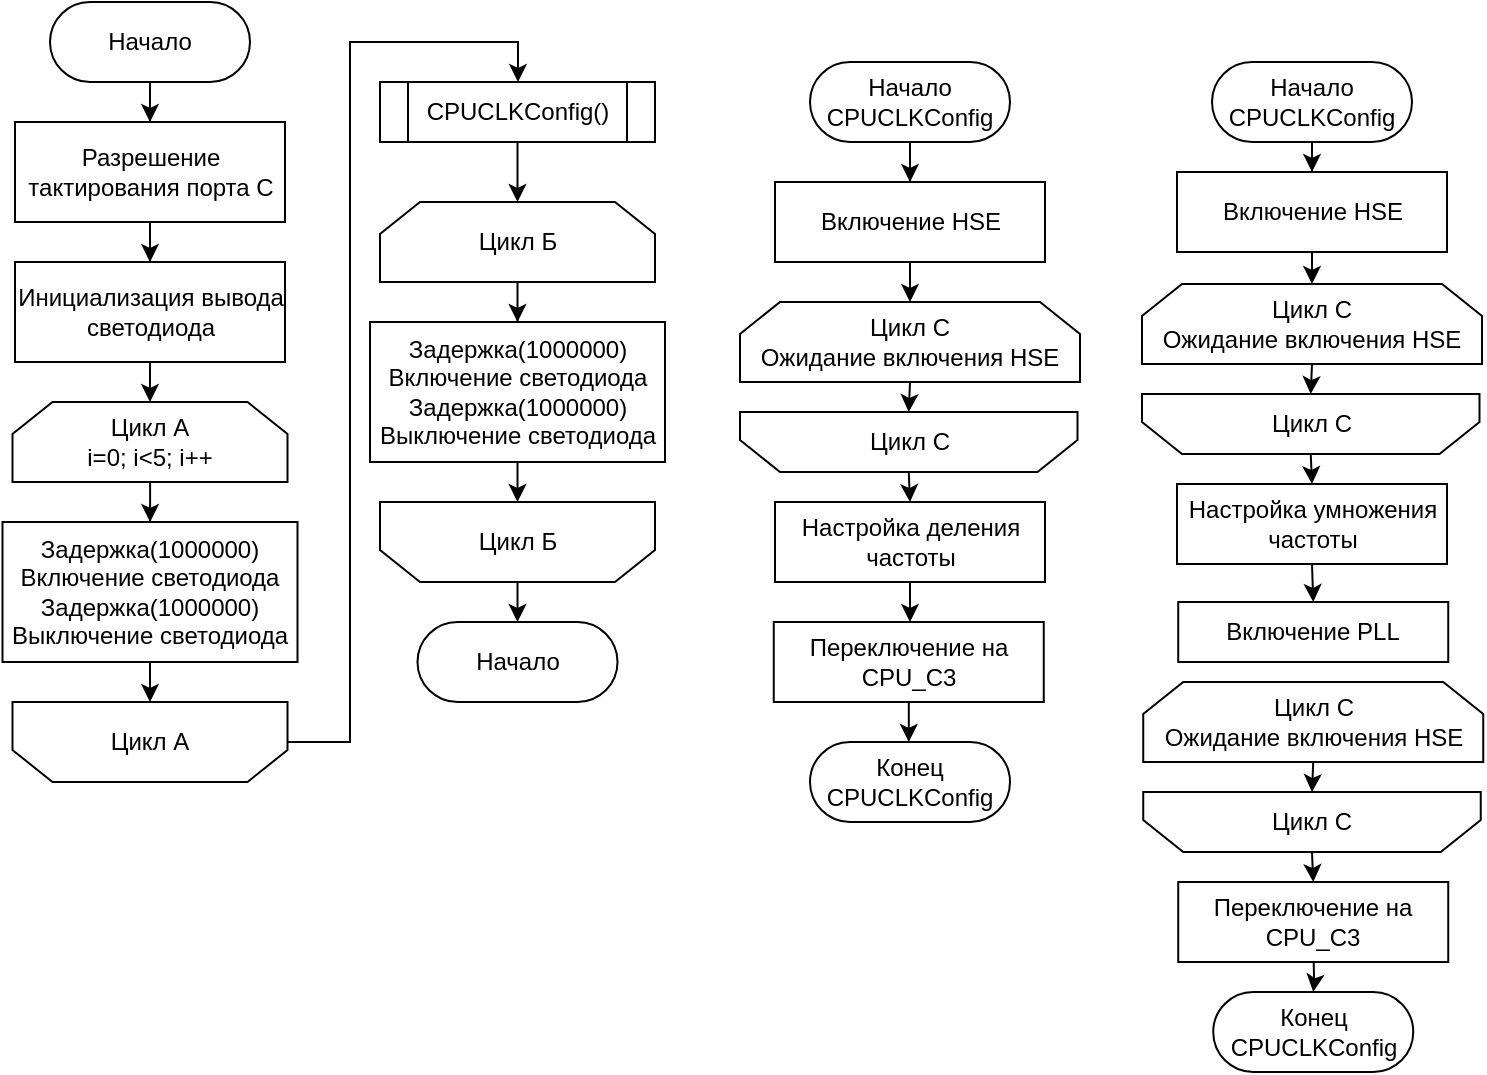 <mxfile version="22.0.2" type="device">
  <diagram name="Страница — 1" id="5vsdX4nOHlxWFNZHKulQ">
    <mxGraphModel dx="574" dy="613" grid="0" gridSize="10" guides="1" tooltips="1" connect="1" arrows="1" fold="1" page="1" pageScale="1" pageWidth="827" pageHeight="1169" math="0" shadow="0">
      <root>
        <mxCell id="0" />
        <mxCell id="1" parent="0" />
        <mxCell id="RWchYaKaiMouHDZudWtb-3" value="" style="edgeStyle=orthogonalEdgeStyle;rounded=0;orthogonalLoop=1;jettySize=auto;html=1;" edge="1" parent="1" source="RWchYaKaiMouHDZudWtb-1" target="RWchYaKaiMouHDZudWtb-2">
          <mxGeometry relative="1" as="geometry" />
        </mxCell>
        <mxCell id="RWchYaKaiMouHDZudWtb-1" value="Начало" style="rounded=1;whiteSpace=wrap;html=1;arcSize=50;" vertex="1" parent="1">
          <mxGeometry x="100" y="90" width="100" height="40" as="geometry" />
        </mxCell>
        <mxCell id="RWchYaKaiMouHDZudWtb-5" value="" style="edgeStyle=orthogonalEdgeStyle;rounded=0;orthogonalLoop=1;jettySize=auto;html=1;" edge="1" parent="1" source="RWchYaKaiMouHDZudWtb-2" target="RWchYaKaiMouHDZudWtb-4">
          <mxGeometry relative="1" as="geometry" />
        </mxCell>
        <mxCell id="RWchYaKaiMouHDZudWtb-2" value="Разрешение тактирования порта C" style="rounded=0;whiteSpace=wrap;html=1;" vertex="1" parent="1">
          <mxGeometry x="82.5" y="150" width="135" height="50" as="geometry" />
        </mxCell>
        <mxCell id="RWchYaKaiMouHDZudWtb-7" value="" style="edgeStyle=orthogonalEdgeStyle;rounded=0;orthogonalLoop=1;jettySize=auto;html=1;" edge="1" parent="1" source="RWchYaKaiMouHDZudWtb-4" target="RWchYaKaiMouHDZudWtb-6">
          <mxGeometry relative="1" as="geometry" />
        </mxCell>
        <mxCell id="RWchYaKaiMouHDZudWtb-4" value="Инициализация вывода светодиода" style="whiteSpace=wrap;html=1;rounded=0;" vertex="1" parent="1">
          <mxGeometry x="82.5" y="220" width="135" height="50" as="geometry" />
        </mxCell>
        <mxCell id="RWchYaKaiMouHDZudWtb-12" value="" style="edgeStyle=orthogonalEdgeStyle;rounded=0;orthogonalLoop=1;jettySize=auto;html=1;" edge="1" parent="1" source="RWchYaKaiMouHDZudWtb-6" target="RWchYaKaiMouHDZudWtb-11">
          <mxGeometry relative="1" as="geometry" />
        </mxCell>
        <mxCell id="RWchYaKaiMouHDZudWtb-6" value="Цикл А&lt;br&gt;i=0; i&amp;lt;5; i++" style="shape=loopLimit;whiteSpace=wrap;html=1;" vertex="1" parent="1">
          <mxGeometry x="81.25" y="290" width="137.5" height="40" as="geometry" />
        </mxCell>
        <mxCell id="RWchYaKaiMouHDZudWtb-10" value="" style="group" vertex="1" connectable="0" parent="1">
          <mxGeometry x="81.25" y="440" width="137.5" height="40" as="geometry" />
        </mxCell>
        <mxCell id="RWchYaKaiMouHDZudWtb-8" value="" style="shape=loopLimit;whiteSpace=wrap;html=1;rotation=-180;" vertex="1" parent="RWchYaKaiMouHDZudWtb-10">
          <mxGeometry width="137.5" height="40" as="geometry" />
        </mxCell>
        <mxCell id="RWchYaKaiMouHDZudWtb-9" value="Цикл A" style="text;html=1;strokeColor=none;fillColor=none;align=center;verticalAlign=middle;whiteSpace=wrap;rounded=0;" vertex="1" parent="RWchYaKaiMouHDZudWtb-10">
          <mxGeometry x="38.75" y="5" width="60" height="30" as="geometry" />
        </mxCell>
        <mxCell id="RWchYaKaiMouHDZudWtb-15" style="edgeStyle=orthogonalEdgeStyle;rounded=0;orthogonalLoop=1;jettySize=auto;html=1;exitX=0.5;exitY=1;exitDx=0;exitDy=0;entryX=0.5;entryY=1;entryDx=0;entryDy=0;" edge="1" parent="1" source="RWchYaKaiMouHDZudWtb-11" target="RWchYaKaiMouHDZudWtb-8">
          <mxGeometry relative="1" as="geometry" />
        </mxCell>
        <mxCell id="RWchYaKaiMouHDZudWtb-11" value="Задержка(1000000)&lt;br&gt;Включение светодиода&lt;br&gt;Задержка(1000000)&lt;br&gt;Выключение светодиода" style="whiteSpace=wrap;html=1;rounded=0;" vertex="1" parent="1">
          <mxGeometry x="76.25" y="350" width="147.5" height="70" as="geometry" />
        </mxCell>
        <mxCell id="RWchYaKaiMouHDZudWtb-27" style="edgeStyle=orthogonalEdgeStyle;rounded=0;orthogonalLoop=1;jettySize=auto;html=1;exitX=0.5;exitY=1;exitDx=0;exitDy=0;entryX=0.5;entryY=0;entryDx=0;entryDy=0;" edge="1" parent="1" source="RWchYaKaiMouHDZudWtb-16" target="RWchYaKaiMouHDZudWtb-20">
          <mxGeometry relative="1" as="geometry" />
        </mxCell>
        <mxCell id="RWchYaKaiMouHDZudWtb-16" value="CPUCLKConfig()" style="shape=process;whiteSpace=wrap;html=1;backgroundOutline=1;" vertex="1" parent="1">
          <mxGeometry x="265" y="130" width="137.5" height="30" as="geometry" />
        </mxCell>
        <mxCell id="RWchYaKaiMouHDZudWtb-18" value="" style="edgeStyle=orthogonalEdgeStyle;rounded=0;orthogonalLoop=1;jettySize=auto;html=1;" edge="1" parent="1" source="RWchYaKaiMouHDZudWtb-8" target="RWchYaKaiMouHDZudWtb-16">
          <mxGeometry relative="1" as="geometry">
            <Array as="points">
              <mxPoint x="250" y="460" />
              <mxPoint x="250" y="110" />
              <mxPoint x="334" y="110" />
            </Array>
          </mxGeometry>
        </mxCell>
        <mxCell id="RWchYaKaiMouHDZudWtb-19" value="" style="edgeStyle=orthogonalEdgeStyle;rounded=0;orthogonalLoop=1;jettySize=auto;html=1;" edge="1" parent="1" source="RWchYaKaiMouHDZudWtb-20" target="RWchYaKaiMouHDZudWtb-25">
          <mxGeometry relative="1" as="geometry" />
        </mxCell>
        <mxCell id="RWchYaKaiMouHDZudWtb-20" value="Цикл Б" style="shape=loopLimit;whiteSpace=wrap;html=1;" vertex="1" parent="1">
          <mxGeometry x="265" y="190" width="137.5" height="40" as="geometry" />
        </mxCell>
        <mxCell id="RWchYaKaiMouHDZudWtb-21" value="" style="group" vertex="1" connectable="0" parent="1">
          <mxGeometry x="265" y="340" width="137.5" height="40" as="geometry" />
        </mxCell>
        <mxCell id="RWchYaKaiMouHDZudWtb-22" value="" style="shape=loopLimit;whiteSpace=wrap;html=1;rotation=-180;" vertex="1" parent="RWchYaKaiMouHDZudWtb-21">
          <mxGeometry width="137.5" height="40" as="geometry" />
        </mxCell>
        <mxCell id="RWchYaKaiMouHDZudWtb-23" value="Цикл Б" style="text;html=1;strokeColor=none;fillColor=none;align=center;verticalAlign=middle;whiteSpace=wrap;rounded=0;" vertex="1" parent="RWchYaKaiMouHDZudWtb-21">
          <mxGeometry x="38.75" y="5" width="60" height="30" as="geometry" />
        </mxCell>
        <mxCell id="RWchYaKaiMouHDZudWtb-24" style="edgeStyle=orthogonalEdgeStyle;rounded=0;orthogonalLoop=1;jettySize=auto;html=1;exitX=0.5;exitY=1;exitDx=0;exitDy=0;entryX=0.5;entryY=1;entryDx=0;entryDy=0;" edge="1" parent="1" source="RWchYaKaiMouHDZudWtb-25" target="RWchYaKaiMouHDZudWtb-22">
          <mxGeometry relative="1" as="geometry" />
        </mxCell>
        <mxCell id="RWchYaKaiMouHDZudWtb-25" value="Задержка(1000000)&lt;br&gt;Включение светодиода&lt;br&gt;Задержка(1000000)&lt;br&gt;Выключение светодиода" style="whiteSpace=wrap;html=1;rounded=0;" vertex="1" parent="1">
          <mxGeometry x="260" y="250" width="147.5" height="70" as="geometry" />
        </mxCell>
        <mxCell id="RWchYaKaiMouHDZudWtb-28" value="Начало" style="rounded=1;whiteSpace=wrap;html=1;arcSize=50;" vertex="1" parent="1">
          <mxGeometry x="283.75" y="400" width="100" height="40" as="geometry" />
        </mxCell>
        <mxCell id="RWchYaKaiMouHDZudWtb-29" value="" style="edgeStyle=orthogonalEdgeStyle;rounded=0;orthogonalLoop=1;jettySize=auto;html=1;" edge="1" parent="1" source="RWchYaKaiMouHDZudWtb-22" target="RWchYaKaiMouHDZudWtb-28">
          <mxGeometry relative="1" as="geometry" />
        </mxCell>
        <mxCell id="RWchYaKaiMouHDZudWtb-33" value="" style="edgeStyle=orthogonalEdgeStyle;rounded=0;orthogonalLoop=1;jettySize=auto;html=1;" edge="1" parent="1" source="RWchYaKaiMouHDZudWtb-30" target="RWchYaKaiMouHDZudWtb-31">
          <mxGeometry relative="1" as="geometry" />
        </mxCell>
        <mxCell id="RWchYaKaiMouHDZudWtb-30" value="Начало&lt;br&gt;CPUCLKConfig" style="rounded=1;whiteSpace=wrap;html=1;arcSize=50;" vertex="1" parent="1">
          <mxGeometry x="480" y="120" width="100" height="40" as="geometry" />
        </mxCell>
        <mxCell id="RWchYaKaiMouHDZudWtb-47" style="edgeStyle=orthogonalEdgeStyle;rounded=0;orthogonalLoop=1;jettySize=auto;html=1;exitX=0.5;exitY=1;exitDx=0;exitDy=0;entryX=0.5;entryY=0;entryDx=0;entryDy=0;" edge="1" parent="1" source="RWchYaKaiMouHDZudWtb-31" target="RWchYaKaiMouHDZudWtb-39">
          <mxGeometry relative="1" as="geometry" />
        </mxCell>
        <mxCell id="RWchYaKaiMouHDZudWtb-31" value="Включение HSE" style="rounded=0;whiteSpace=wrap;html=1;" vertex="1" parent="1">
          <mxGeometry x="462.5" y="180" width="135" height="40" as="geometry" />
        </mxCell>
        <mxCell id="RWchYaKaiMouHDZudWtb-37" value="" style="edgeStyle=orthogonalEdgeStyle;rounded=0;orthogonalLoop=1;jettySize=auto;html=1;" edge="1" parent="1" source="RWchYaKaiMouHDZudWtb-32" target="RWchYaKaiMouHDZudWtb-36">
          <mxGeometry relative="1" as="geometry" />
        </mxCell>
        <mxCell id="RWchYaKaiMouHDZudWtb-32" value="Настройка деления частоты" style="rounded=0;whiteSpace=wrap;html=1;" vertex="1" parent="1">
          <mxGeometry x="462.5" y="340" width="135" height="40" as="geometry" />
        </mxCell>
        <mxCell id="RWchYaKaiMouHDZudWtb-34" value="Конец&lt;br&gt;CPUCLKConfig" style="rounded=1;whiteSpace=wrap;html=1;arcSize=50;" vertex="1" parent="1">
          <mxGeometry x="480" y="460" width="100" height="40" as="geometry" />
        </mxCell>
        <mxCell id="RWchYaKaiMouHDZudWtb-38" value="" style="edgeStyle=orthogonalEdgeStyle;rounded=0;orthogonalLoop=1;jettySize=auto;html=1;" edge="1" parent="1" source="RWchYaKaiMouHDZudWtb-36" target="RWchYaKaiMouHDZudWtb-34">
          <mxGeometry relative="1" as="geometry" />
        </mxCell>
        <mxCell id="RWchYaKaiMouHDZudWtb-36" value="Переключение на CPU_C3" style="rounded=0;whiteSpace=wrap;html=1;" vertex="1" parent="1">
          <mxGeometry x="461.88" y="400" width="135" height="40" as="geometry" />
        </mxCell>
        <mxCell id="RWchYaKaiMouHDZudWtb-49" style="edgeStyle=orthogonalEdgeStyle;rounded=0;orthogonalLoop=1;jettySize=auto;html=1;exitX=0.5;exitY=1;exitDx=0;exitDy=0;entryX=0.5;entryY=1;entryDx=0;entryDy=0;" edge="1" parent="1" source="RWchYaKaiMouHDZudWtb-39" target="RWchYaKaiMouHDZudWtb-44">
          <mxGeometry relative="1" as="geometry" />
        </mxCell>
        <mxCell id="RWchYaKaiMouHDZudWtb-39" value="Цикл С&lt;br&gt;Ожидание включения HSE" style="shape=loopLimit;whiteSpace=wrap;html=1;" vertex="1" parent="1">
          <mxGeometry x="445" y="240" width="170" height="40" as="geometry" />
        </mxCell>
        <mxCell id="RWchYaKaiMouHDZudWtb-43" value="" style="group" vertex="1" connectable="0" parent="1">
          <mxGeometry x="445" y="295" width="168.75" height="30" as="geometry" />
        </mxCell>
        <mxCell id="RWchYaKaiMouHDZudWtb-44" value="" style="shape=loopLimit;whiteSpace=wrap;html=1;rotation=-180;" vertex="1" parent="RWchYaKaiMouHDZudWtb-43">
          <mxGeometry width="168.75" height="30" as="geometry" />
        </mxCell>
        <mxCell id="RWchYaKaiMouHDZudWtb-45" value="Цикл C" style="text;html=1;strokeColor=none;fillColor=none;align=center;verticalAlign=middle;whiteSpace=wrap;rounded=0;" vertex="1" parent="RWchYaKaiMouHDZudWtb-43">
          <mxGeometry x="47.557" y="3.75" width="73.636" height="22.5" as="geometry" />
        </mxCell>
        <mxCell id="RWchYaKaiMouHDZudWtb-50" style="edgeStyle=orthogonalEdgeStyle;rounded=0;orthogonalLoop=1;jettySize=auto;html=1;exitX=0.5;exitY=0;exitDx=0;exitDy=0;entryX=0.5;entryY=0;entryDx=0;entryDy=0;" edge="1" parent="1" source="RWchYaKaiMouHDZudWtb-44" target="RWchYaKaiMouHDZudWtb-32">
          <mxGeometry relative="1" as="geometry" />
        </mxCell>
        <mxCell id="RWchYaKaiMouHDZudWtb-51" value="" style="edgeStyle=orthogonalEdgeStyle;rounded=0;orthogonalLoop=1;jettySize=auto;html=1;" edge="1" parent="1" source="RWchYaKaiMouHDZudWtb-52" target="RWchYaKaiMouHDZudWtb-54">
          <mxGeometry relative="1" as="geometry" />
        </mxCell>
        <mxCell id="RWchYaKaiMouHDZudWtb-52" value="Начало&lt;br&gt;CPUCLKConfig" style="rounded=1;whiteSpace=wrap;html=1;arcSize=50;" vertex="1" parent="1">
          <mxGeometry x="681" y="120" width="100" height="40" as="geometry" />
        </mxCell>
        <mxCell id="RWchYaKaiMouHDZudWtb-53" style="edgeStyle=orthogonalEdgeStyle;rounded=0;orthogonalLoop=1;jettySize=auto;html=1;exitX=0.5;exitY=1;exitDx=0;exitDy=0;entryX=0.5;entryY=0;entryDx=0;entryDy=0;" edge="1" parent="1" source="RWchYaKaiMouHDZudWtb-54" target="RWchYaKaiMouHDZudWtb-61">
          <mxGeometry relative="1" as="geometry" />
        </mxCell>
        <mxCell id="RWchYaKaiMouHDZudWtb-54" value="Включение HSE" style="rounded=0;whiteSpace=wrap;html=1;" vertex="1" parent="1">
          <mxGeometry x="663.5" y="175" width="135" height="40" as="geometry" />
        </mxCell>
        <mxCell id="RWchYaKaiMouHDZudWtb-67" style="edgeStyle=orthogonalEdgeStyle;rounded=0;orthogonalLoop=1;jettySize=auto;html=1;exitX=0.5;exitY=1;exitDx=0;exitDy=0;entryX=0.5;entryY=0;entryDx=0;entryDy=0;" edge="1" parent="1" source="RWchYaKaiMouHDZudWtb-56" target="RWchYaKaiMouHDZudWtb-66">
          <mxGeometry relative="1" as="geometry" />
        </mxCell>
        <mxCell id="RWchYaKaiMouHDZudWtb-56" value="Настройка умножения частоты" style="rounded=0;whiteSpace=wrap;html=1;" vertex="1" parent="1">
          <mxGeometry x="663.5" y="331" width="135" height="40" as="geometry" />
        </mxCell>
        <mxCell id="RWchYaKaiMouHDZudWtb-57" value="Конец&lt;br&gt;CPUCLKConfig" style="rounded=1;whiteSpace=wrap;html=1;arcSize=50;" vertex="1" parent="1">
          <mxGeometry x="681.62" y="585" width="100" height="40" as="geometry" />
        </mxCell>
        <mxCell id="RWchYaKaiMouHDZudWtb-58" value="" style="edgeStyle=orthogonalEdgeStyle;rounded=0;orthogonalLoop=1;jettySize=auto;html=1;" edge="1" parent="1" target="RWchYaKaiMouHDZudWtb-57">
          <mxGeometry relative="1" as="geometry">
            <mxPoint x="731.6" y="560" as="sourcePoint" />
          </mxGeometry>
        </mxCell>
        <mxCell id="RWchYaKaiMouHDZudWtb-59" value="Переключение на CPU_C3" style="rounded=0;whiteSpace=wrap;html=1;" vertex="1" parent="1">
          <mxGeometry x="664.12" y="530" width="135" height="40" as="geometry" />
        </mxCell>
        <mxCell id="RWchYaKaiMouHDZudWtb-60" style="edgeStyle=orthogonalEdgeStyle;rounded=0;orthogonalLoop=1;jettySize=auto;html=1;exitX=0.5;exitY=1;exitDx=0;exitDy=0;entryX=0.5;entryY=1;entryDx=0;entryDy=0;" edge="1" parent="1" source="RWchYaKaiMouHDZudWtb-61" target="RWchYaKaiMouHDZudWtb-63">
          <mxGeometry relative="1" as="geometry" />
        </mxCell>
        <mxCell id="RWchYaKaiMouHDZudWtb-61" value="Цикл С&lt;br&gt;Ожидание включения HSE" style="shape=loopLimit;whiteSpace=wrap;html=1;" vertex="1" parent="1">
          <mxGeometry x="646" y="231" width="170" height="40" as="geometry" />
        </mxCell>
        <mxCell id="RWchYaKaiMouHDZudWtb-62" value="" style="group" vertex="1" connectable="0" parent="1">
          <mxGeometry x="646" y="286" width="168.75" height="30" as="geometry" />
        </mxCell>
        <mxCell id="RWchYaKaiMouHDZudWtb-63" value="" style="shape=loopLimit;whiteSpace=wrap;html=1;rotation=-180;" vertex="1" parent="RWchYaKaiMouHDZudWtb-62">
          <mxGeometry width="168.75" height="30" as="geometry" />
        </mxCell>
        <mxCell id="RWchYaKaiMouHDZudWtb-64" value="Цикл C" style="text;html=1;strokeColor=none;fillColor=none;align=center;verticalAlign=middle;whiteSpace=wrap;rounded=0;" vertex="1" parent="RWchYaKaiMouHDZudWtb-62">
          <mxGeometry x="47.557" y="3.75" width="73.636" height="22.5" as="geometry" />
        </mxCell>
        <mxCell id="RWchYaKaiMouHDZudWtb-65" style="edgeStyle=orthogonalEdgeStyle;rounded=0;orthogonalLoop=1;jettySize=auto;html=1;exitX=0.5;exitY=0;exitDx=0;exitDy=0;entryX=0.5;entryY=0;entryDx=0;entryDy=0;" edge="1" parent="1" source="RWchYaKaiMouHDZudWtb-63" target="RWchYaKaiMouHDZudWtb-56">
          <mxGeometry relative="1" as="geometry" />
        </mxCell>
        <mxCell id="RWchYaKaiMouHDZudWtb-66" value="Включение PLL" style="rounded=0;whiteSpace=wrap;html=1;" vertex="1" parent="1">
          <mxGeometry x="664.12" y="390" width="135" height="30" as="geometry" />
        </mxCell>
        <mxCell id="RWchYaKaiMouHDZudWtb-69" style="edgeStyle=orthogonalEdgeStyle;rounded=0;orthogonalLoop=1;jettySize=auto;html=1;exitX=0.5;exitY=1;exitDx=0;exitDy=0;entryX=0.5;entryY=1;entryDx=0;entryDy=0;" edge="1" parent="1" source="RWchYaKaiMouHDZudWtb-70" target="RWchYaKaiMouHDZudWtb-72">
          <mxGeometry relative="1" as="geometry" />
        </mxCell>
        <mxCell id="RWchYaKaiMouHDZudWtb-70" value="Цикл С&lt;br&gt;Ожидание включения HSE" style="shape=loopLimit;whiteSpace=wrap;html=1;" vertex="1" parent="1">
          <mxGeometry x="646.62" y="430" width="170" height="40" as="geometry" />
        </mxCell>
        <mxCell id="RWchYaKaiMouHDZudWtb-71" value="" style="group" vertex="1" connectable="0" parent="1">
          <mxGeometry x="646.62" y="485" width="168.75" height="30" as="geometry" />
        </mxCell>
        <mxCell id="RWchYaKaiMouHDZudWtb-72" value="" style="shape=loopLimit;whiteSpace=wrap;html=1;rotation=-180;" vertex="1" parent="RWchYaKaiMouHDZudWtb-71">
          <mxGeometry width="168.75" height="30" as="geometry" />
        </mxCell>
        <mxCell id="RWchYaKaiMouHDZudWtb-73" value="Цикл C" style="text;html=1;strokeColor=none;fillColor=none;align=center;verticalAlign=middle;whiteSpace=wrap;rounded=0;" vertex="1" parent="RWchYaKaiMouHDZudWtb-71">
          <mxGeometry x="47.557" y="3.75" width="73.636" height="22.5" as="geometry" />
        </mxCell>
        <mxCell id="RWchYaKaiMouHDZudWtb-74" style="edgeStyle=orthogonalEdgeStyle;rounded=0;orthogonalLoop=1;jettySize=auto;html=1;exitX=0.5;exitY=0;exitDx=0;exitDy=0;entryX=0.5;entryY=0;entryDx=0;entryDy=0;" edge="1" parent="1" source="RWchYaKaiMouHDZudWtb-72" target="RWchYaKaiMouHDZudWtb-59">
          <mxGeometry relative="1" as="geometry" />
        </mxCell>
      </root>
    </mxGraphModel>
  </diagram>
</mxfile>
